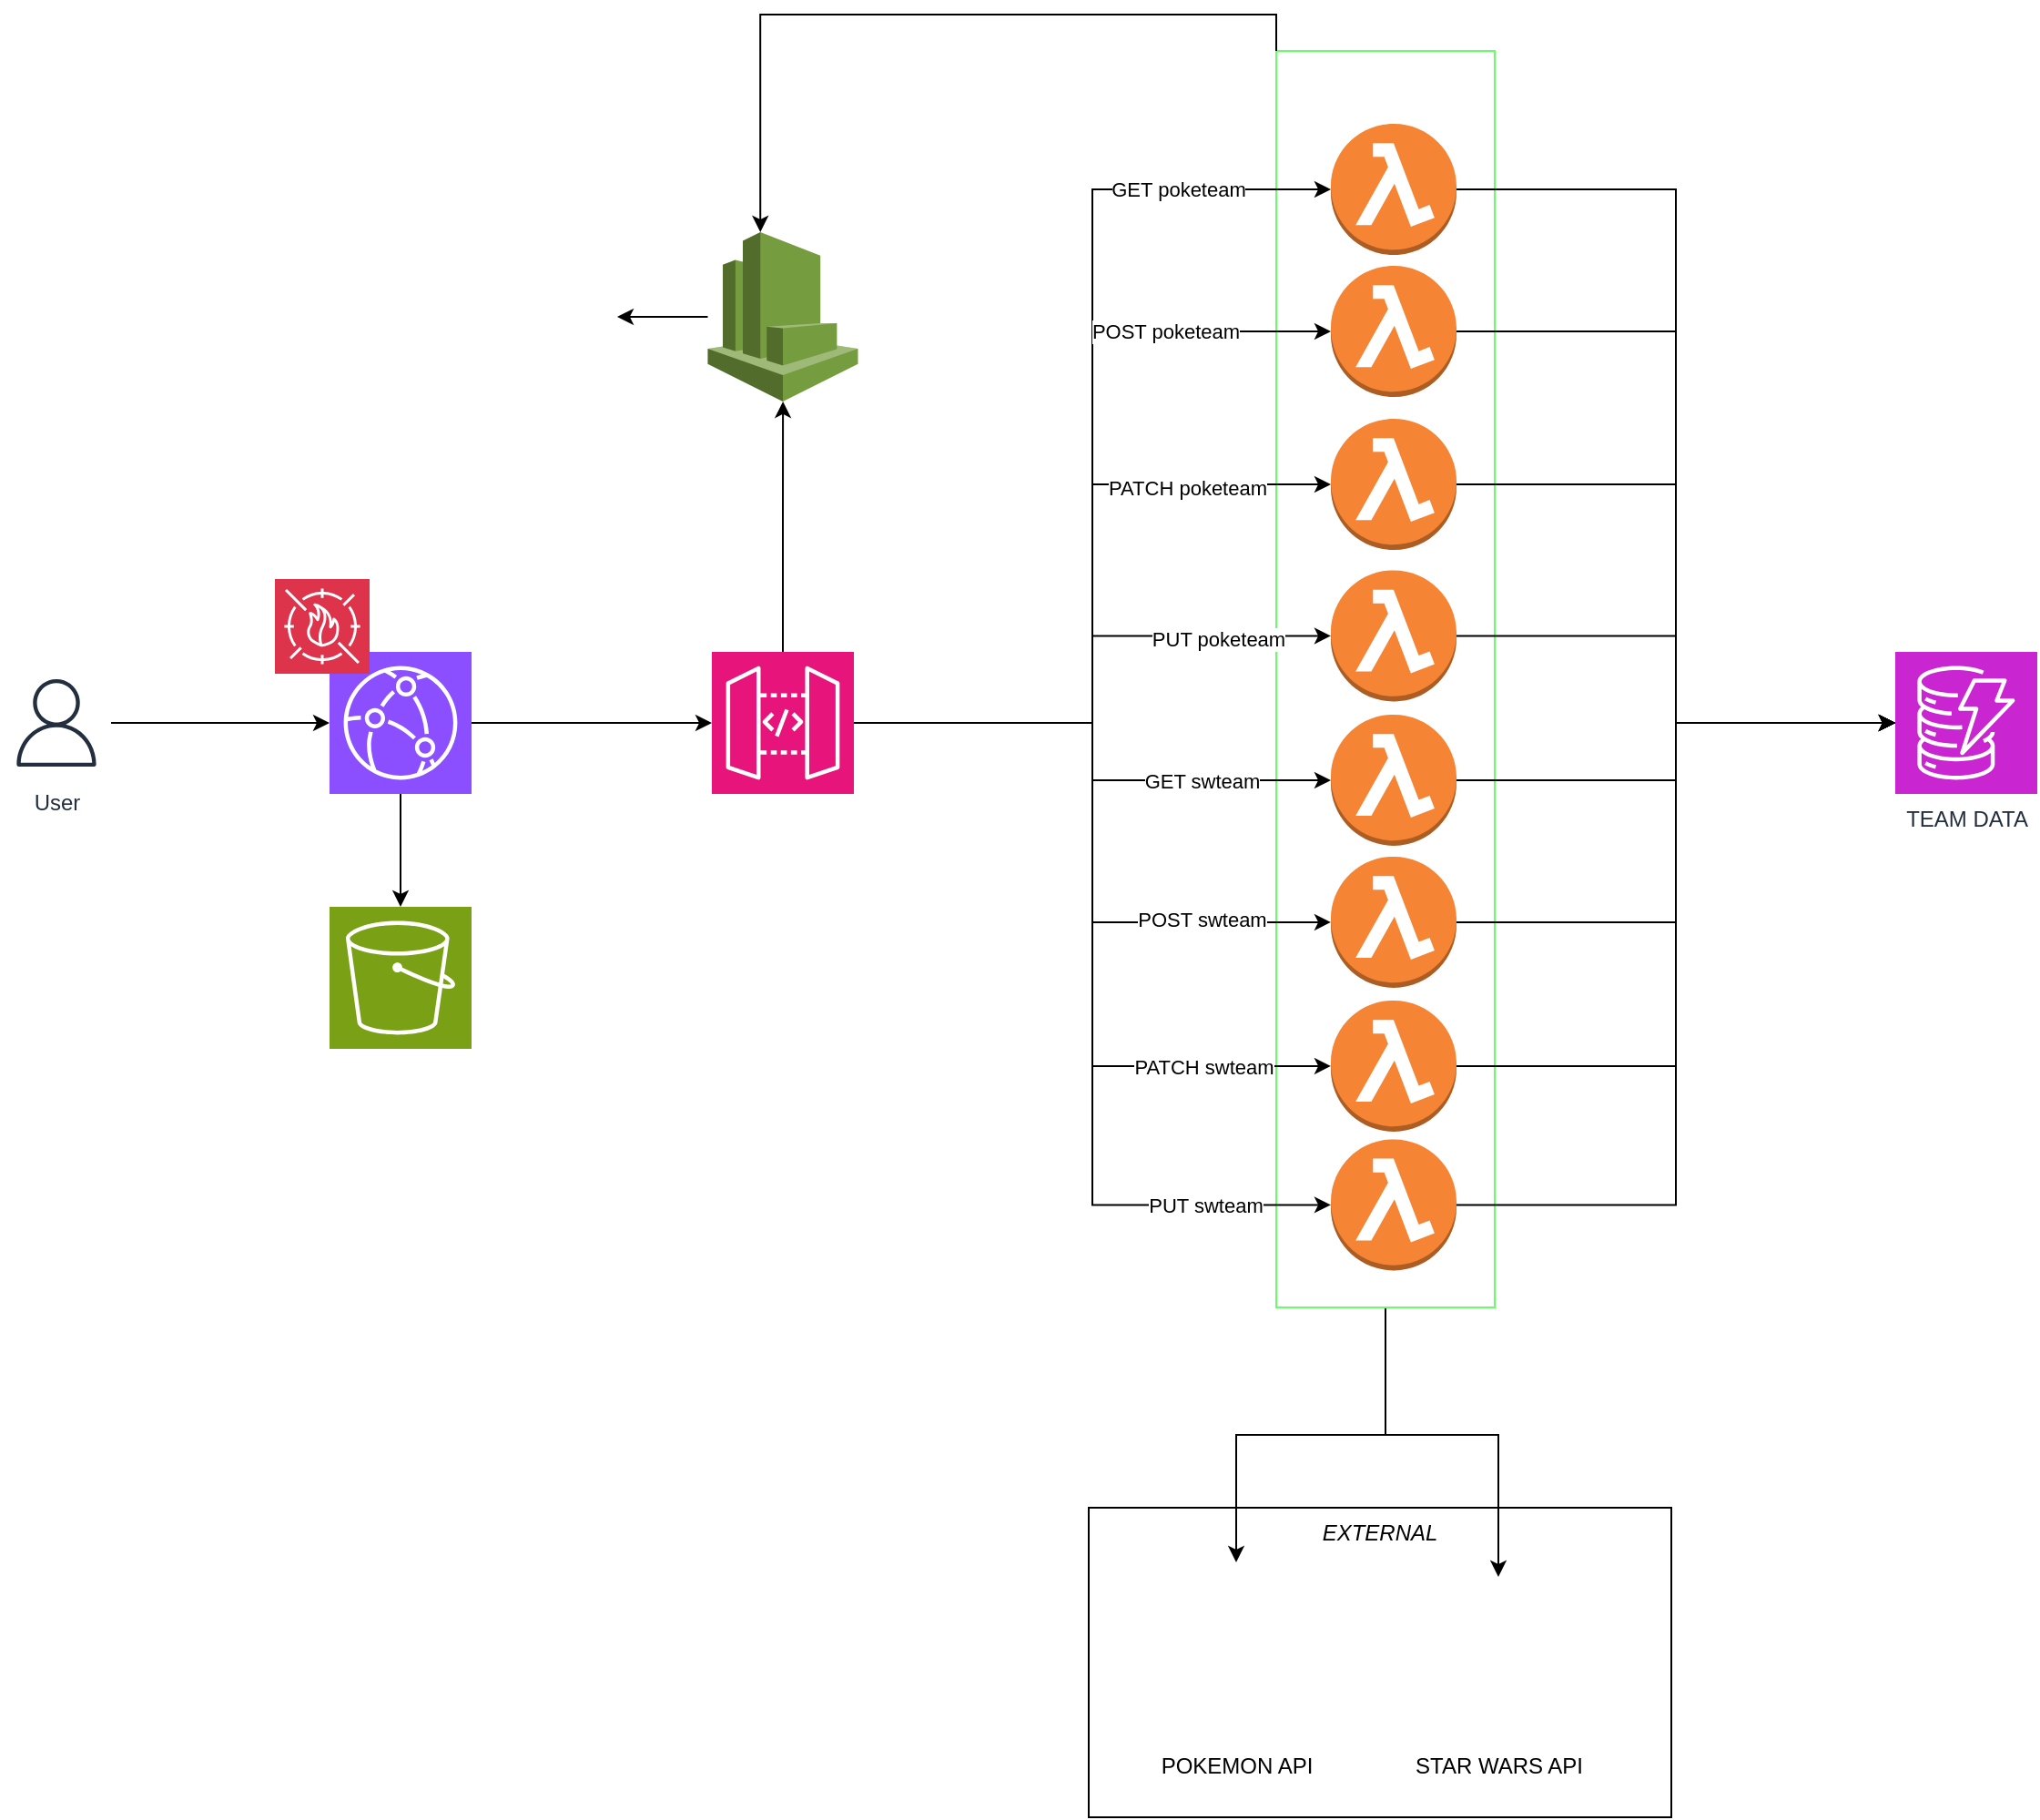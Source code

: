 <mxfile version="24.7.7">
  <diagram name="Page-1" id="RLxrQrW1n9EhQgBCgmO4">
    <mxGraphModel dx="3172" dy="2574" grid="1" gridSize="10" guides="1" tooltips="1" connect="1" arrows="1" fold="1" page="1" pageScale="1" pageWidth="827" pageHeight="1169" math="0" shadow="0">
      <root>
        <mxCell id="0" />
        <mxCell id="1" parent="0" />
        <mxCell id="6jAETQscvPpiBJhyjVWo-12" value="&lt;i&gt;EXTERNAL&lt;/i&gt;" style="rounded=0;whiteSpace=wrap;html=1;fillColor=none;align=center;verticalAlign=top;" vertex="1" parent="1">
          <mxGeometry x="507" y="620" width="320" height="170" as="geometry" />
        </mxCell>
        <mxCell id="6jAETQscvPpiBJhyjVWo-14" style="edgeStyle=orthogonalEdgeStyle;rounded=0;orthogonalLoop=1;jettySize=auto;html=1;exitX=1;exitY=0.5;exitDx=0;exitDy=0;entryX=0.5;entryY=0;entryDx=0;entryDy=0;" edge="1" parent="1" source="KXRoxeVGN757AeJ8SQAW-32" target="KXRoxeVGN757AeJ8SQAW-8">
          <mxGeometry relative="1" as="geometry" />
        </mxCell>
        <mxCell id="6jAETQscvPpiBJhyjVWo-15" style="edgeStyle=orthogonalEdgeStyle;rounded=0;orthogonalLoop=1;jettySize=auto;html=1;entryX=0.5;entryY=0;entryDx=0;entryDy=0;" edge="1" parent="1" source="KXRoxeVGN757AeJ8SQAW-32" target="KXRoxeVGN757AeJ8SQAW-7">
          <mxGeometry relative="1" as="geometry">
            <Array as="points">
              <mxPoint x="670" y="580" />
              <mxPoint x="732" y="580" />
            </Array>
          </mxGeometry>
        </mxCell>
        <mxCell id="KXRoxeVGN757AeJ8SQAW-32" value="" style="rounded=0;whiteSpace=wrap;html=1;direction=south;fillColor=none;strokeColor=#66FF66;" parent="1" vertex="1">
          <mxGeometry x="610" y="-180" width="120" height="690" as="geometry" />
        </mxCell>
        <mxCell id="KXRoxeVGN757AeJ8SQAW-1" value="" style="sketch=0;points=[[0,0,0],[0.25,0,0],[0.5,0,0],[0.75,0,0],[1,0,0],[0,1,0],[0.25,1,0],[0.5,1,0],[0.75,1,0],[1,1,0],[0,0.25,0],[0,0.5,0],[0,0.75,0],[1,0.25,0],[1,0.5,0],[1,0.75,0]];outlineConnect=0;fontColor=#232F3E;fillColor=#8C4FFF;strokeColor=#ffffff;dashed=0;verticalLabelPosition=bottom;verticalAlign=top;align=center;html=1;fontSize=12;fontStyle=0;aspect=fixed;shape=mxgraph.aws4.resourceIcon;resIcon=mxgraph.aws4.cloudfront;" parent="1" vertex="1">
          <mxGeometry x="90" y="150" width="78" height="78" as="geometry" />
        </mxCell>
        <mxCell id="KXRoxeVGN757AeJ8SQAW-23" style="edgeStyle=orthogonalEdgeStyle;rounded=0;orthogonalLoop=1;jettySize=auto;html=1;entryX=0;entryY=0.5;entryDx=0;entryDy=0;entryPerimeter=0;" parent="1" source="KXRoxeVGN757AeJ8SQAW-2" target="KXRoxeVGN757AeJ8SQAW-17" edge="1">
          <mxGeometry relative="1" as="geometry" />
        </mxCell>
        <mxCell id="KXRoxeVGN757AeJ8SQAW-30" value="PATCH poketeam" style="edgeLabel;html=1;align=center;verticalAlign=middle;resizable=0;points=[];" parent="KXRoxeVGN757AeJ8SQAW-23" vertex="1" connectable="0">
          <mxGeometry x="0.597" y="-1" relative="1" as="geometry">
            <mxPoint y="1" as="offset" />
          </mxGeometry>
        </mxCell>
        <mxCell id="KXRoxeVGN757AeJ8SQAW-24" style="edgeStyle=orthogonalEdgeStyle;rounded=0;orthogonalLoop=1;jettySize=auto;html=1;" parent="1" source="KXRoxeVGN757AeJ8SQAW-2" target="KXRoxeVGN757AeJ8SQAW-15" edge="1">
          <mxGeometry relative="1" as="geometry" />
        </mxCell>
        <mxCell id="KXRoxeVGN757AeJ8SQAW-43" value="GET swteam" style="edgeLabel;html=1;align=center;verticalAlign=middle;resizable=0;points=[];" parent="KXRoxeVGN757AeJ8SQAW-24" vertex="1" connectable="0">
          <mxGeometry x="0.516" y="1" relative="1" as="geometry">
            <mxPoint y="1" as="offset" />
          </mxGeometry>
        </mxCell>
        <mxCell id="KXRoxeVGN757AeJ8SQAW-49" style="edgeStyle=orthogonalEdgeStyle;rounded=0;orthogonalLoop=1;jettySize=auto;html=1;" parent="1" source="KXRoxeVGN757AeJ8SQAW-2" target="KXRoxeVGN757AeJ8SQAW-9" edge="1">
          <mxGeometry relative="1" as="geometry" />
        </mxCell>
        <mxCell id="KXRoxeVGN757AeJ8SQAW-2" value="" style="sketch=0;points=[[0,0,0],[0.25,0,0],[0.5,0,0],[0.75,0,0],[1,0,0],[0,1,0],[0.25,1,0],[0.5,1,0],[0.75,1,0],[1,1,0],[0,0.25,0],[0,0.5,0],[0,0.75,0],[1,0.25,0],[1,0.5,0],[1,0.75,0]];outlineConnect=0;fontColor=#232F3E;fillColor=#E7157B;strokeColor=#ffffff;dashed=0;verticalLabelPosition=bottom;verticalAlign=top;align=center;html=1;fontSize=12;fontStyle=0;aspect=fixed;shape=mxgraph.aws4.resourceIcon;resIcon=mxgraph.aws4.api_gateway;" parent="1" vertex="1">
          <mxGeometry x="300" y="150" width="78" height="78" as="geometry" />
        </mxCell>
        <mxCell id="KXRoxeVGN757AeJ8SQAW-3" value="" style="sketch=0;points=[[0,0,0],[0.25,0,0],[0.5,0,0],[0.75,0,0],[1,0,0],[0,1,0],[0.25,1,0],[0.5,1,0],[0.75,1,0],[1,1,0],[0,0.25,0],[0,0.5,0],[0,0.75,0],[1,0.25,0],[1,0.5,0],[1,0.75,0]];outlineConnect=0;fontColor=#232F3E;fillColor=#7AA116;strokeColor=#ffffff;dashed=0;verticalLabelPosition=bottom;verticalAlign=top;align=center;html=1;fontSize=12;fontStyle=0;aspect=fixed;shape=mxgraph.aws4.resourceIcon;resIcon=mxgraph.aws4.s3;" parent="1" vertex="1">
          <mxGeometry x="90" y="290" width="78" height="78" as="geometry" />
        </mxCell>
        <mxCell id="KXRoxeVGN757AeJ8SQAW-4" value="" style="outlineConnect=0;dashed=0;verticalLabelPosition=bottom;verticalAlign=top;align=center;html=1;shape=mxgraph.aws3.lambda_function;fillColor=#F58534;gradientColor=none;" parent="1" vertex="1">
          <mxGeometry x="640" y="-62.0" width="69" height="72" as="geometry" />
        </mxCell>
        <mxCell id="KXRoxeVGN757AeJ8SQAW-6" value="TEAM DATA" style="sketch=0;points=[[0,0,0],[0.25,0,0],[0.5,0,0],[0.75,0,0],[1,0,0],[0,1,0],[0.25,1,0],[0.5,1,0],[0.75,1,0],[1,1,0],[0,0.25,0],[0,0.5,0],[0,0.75,0],[1,0.25,0],[1,0.5,0],[1,0.75,0]];outlineConnect=0;fontColor=#232F3E;fillColor=#C925D1;strokeColor=#ffffff;dashed=0;verticalLabelPosition=bottom;verticalAlign=top;align=center;html=1;fontSize=12;fontStyle=0;aspect=fixed;shape=mxgraph.aws4.resourceIcon;resIcon=mxgraph.aws4.dynamodb;" parent="1" vertex="1">
          <mxGeometry x="950" y="150" width="78" height="78" as="geometry" />
        </mxCell>
        <mxCell id="KXRoxeVGN757AeJ8SQAW-7" value="STAR WARS API" style="shape=image;html=1;verticalAlign=top;verticalLabelPosition=bottom;labelBackgroundColor=#ffffff;imageAspect=0;aspect=fixed;image=https://cdn0.iconfinder.com/data/icons/super-batman/24/3151564_-_droid_r2d2_robot_star_wars-128.png" parent="1" vertex="1">
          <mxGeometry x="687" y="658" width="90" height="90" as="geometry" />
        </mxCell>
        <mxCell id="KXRoxeVGN757AeJ8SQAW-8" value="POKEMON API" style="shape=image;html=1;verticalAlign=top;verticalLabelPosition=bottom;labelBackgroundColor=#ffffff;imageAspect=0;aspect=fixed;image=https://cdn0.iconfinder.com/data/icons/pokemon-go-vol-2/135/_pikachu-128.png" parent="1" vertex="1">
          <mxGeometry x="539" y="650" width="98" height="98" as="geometry" />
        </mxCell>
        <mxCell id="KXRoxeVGN757AeJ8SQAW-48" style="edgeStyle=orthogonalEdgeStyle;rounded=0;orthogonalLoop=1;jettySize=auto;html=1;" parent="1" source="KXRoxeVGN757AeJ8SQAW-9" target="KXRoxeVGN757AeJ8SQAW-47" edge="1">
          <mxGeometry relative="1" as="geometry" />
        </mxCell>
        <mxCell id="KXRoxeVGN757AeJ8SQAW-9" value="" style="outlineConnect=0;dashed=0;verticalLabelPosition=bottom;verticalAlign=top;align=center;html=1;shape=mxgraph.aws3.cloudwatch;fillColor=#759C3E;gradientColor=none;" parent="1" vertex="1">
          <mxGeometry x="297.75" y="-80.54" width="82.5" height="93" as="geometry" />
        </mxCell>
        <mxCell id="KXRoxeVGN757AeJ8SQAW-11" value="" style="sketch=0;points=[[0,0,0],[0.25,0,0],[0.5,0,0],[0.75,0,0],[1,0,0],[0,1,0],[0.25,1,0],[0.5,1,0],[0.75,1,0],[1,1,0],[0,0.25,0],[0,0.5,0],[0,0.75,0],[1,0.25,0],[1,0.5,0],[1,0.75,0]];outlineConnect=0;fontColor=#232F3E;fillColor=#DD344C;strokeColor=#ffffff;dashed=0;verticalLabelPosition=bottom;verticalAlign=top;align=center;html=1;fontSize=12;fontStyle=0;aspect=fixed;shape=mxgraph.aws4.resourceIcon;resIcon=mxgraph.aws4.waf;" parent="1" vertex="1">
          <mxGeometry x="60" y="110" width="52" height="52" as="geometry" />
        </mxCell>
        <mxCell id="KXRoxeVGN757AeJ8SQAW-39" style="edgeStyle=orthogonalEdgeStyle;rounded=0;orthogonalLoop=1;jettySize=auto;html=1;" parent="1" source="KXRoxeVGN757AeJ8SQAW-15" target="KXRoxeVGN757AeJ8SQAW-6" edge="1">
          <mxGeometry relative="1" as="geometry" />
        </mxCell>
        <mxCell id="KXRoxeVGN757AeJ8SQAW-15" value="" style="outlineConnect=0;dashed=0;verticalLabelPosition=bottom;verticalAlign=top;align=center;html=1;shape=mxgraph.aws3.lambda_function;fillColor=#F58534;gradientColor=none;" parent="1" vertex="1">
          <mxGeometry x="640" y="184.46" width="69" height="72" as="geometry" />
        </mxCell>
        <mxCell id="KXRoxeVGN757AeJ8SQAW-16" value="" style="outlineConnect=0;dashed=0;verticalLabelPosition=bottom;verticalAlign=top;align=center;html=1;shape=mxgraph.aws3.lambda_function;fillColor=#F58534;gradientColor=none;" parent="1" vertex="1">
          <mxGeometry x="640" y="-140" width="69" height="72" as="geometry" />
        </mxCell>
        <mxCell id="KXRoxeVGN757AeJ8SQAW-38" style="edgeStyle=orthogonalEdgeStyle;rounded=0;orthogonalLoop=1;jettySize=auto;html=1;entryX=0;entryY=0.5;entryDx=0;entryDy=0;entryPerimeter=0;" parent="1" source="KXRoxeVGN757AeJ8SQAW-17" target="KXRoxeVGN757AeJ8SQAW-6" edge="1">
          <mxGeometry relative="1" as="geometry" />
        </mxCell>
        <mxCell id="KXRoxeVGN757AeJ8SQAW-17" value="" style="outlineConnect=0;dashed=0;verticalLabelPosition=bottom;verticalAlign=top;align=center;html=1;shape=mxgraph.aws3.lambda_function;fillColor=#F58534;gradientColor=none;" parent="1" vertex="1">
          <mxGeometry x="640" y="22" width="69" height="72" as="geometry" />
        </mxCell>
        <mxCell id="KXRoxeVGN757AeJ8SQAW-18" value="" style="outlineConnect=0;dashed=0;verticalLabelPosition=bottom;verticalAlign=top;align=center;html=1;shape=mxgraph.aws3.lambda_function;fillColor=#F58534;gradientColor=none;" parent="1" vertex="1">
          <mxGeometry x="640" y="262.46" width="69" height="72" as="geometry" />
        </mxCell>
        <mxCell id="KXRoxeVGN757AeJ8SQAW-19" value="" style="outlineConnect=0;dashed=0;verticalLabelPosition=bottom;verticalAlign=top;align=center;html=1;shape=mxgraph.aws3.lambda_function;fillColor=#F58534;gradientColor=none;" parent="1" vertex="1">
          <mxGeometry x="640" y="341.46" width="69" height="72" as="geometry" />
        </mxCell>
        <mxCell id="KXRoxeVGN757AeJ8SQAW-21" style="edgeStyle=orthogonalEdgeStyle;rounded=0;orthogonalLoop=1;jettySize=auto;html=1;exitX=1;exitY=0.5;exitDx=0;exitDy=0;exitPerimeter=0;entryX=0;entryY=0.5;entryDx=0;entryDy=0;entryPerimeter=0;" parent="1" source="KXRoxeVGN757AeJ8SQAW-2" target="KXRoxeVGN757AeJ8SQAW-16" edge="1">
          <mxGeometry relative="1" as="geometry" />
        </mxCell>
        <mxCell id="KXRoxeVGN757AeJ8SQAW-27" value="GET poketeam" style="edgeLabel;html=1;align=center;verticalAlign=middle;resizable=0;points=[];" parent="KXRoxeVGN757AeJ8SQAW-21" vertex="1" connectable="0">
          <mxGeometry x="0.692" relative="1" as="geometry">
            <mxPoint x="1" as="offset" />
          </mxGeometry>
        </mxCell>
        <mxCell id="KXRoxeVGN757AeJ8SQAW-22" style="edgeStyle=orthogonalEdgeStyle;rounded=0;orthogonalLoop=1;jettySize=auto;html=1;entryX=0;entryY=0.5;entryDx=0;entryDy=0;entryPerimeter=0;" parent="1" source="KXRoxeVGN757AeJ8SQAW-2" target="KXRoxeVGN757AeJ8SQAW-4" edge="1">
          <mxGeometry relative="1" as="geometry" />
        </mxCell>
        <mxCell id="KXRoxeVGN757AeJ8SQAW-28" value="POST poketeam" style="edgeLabel;html=1;align=center;verticalAlign=middle;resizable=0;points=[];" parent="KXRoxeVGN757AeJ8SQAW-22" vertex="1" connectable="0">
          <mxGeometry x="0.617" y="-4" relative="1" as="geometry">
            <mxPoint y="-4" as="offset" />
          </mxGeometry>
        </mxCell>
        <mxCell id="KXRoxeVGN757AeJ8SQAW-25" style="edgeStyle=orthogonalEdgeStyle;rounded=0;orthogonalLoop=1;jettySize=auto;html=1;entryX=0;entryY=0.5;entryDx=0;entryDy=0;entryPerimeter=0;" parent="1" source="KXRoxeVGN757AeJ8SQAW-2" target="KXRoxeVGN757AeJ8SQAW-18" edge="1">
          <mxGeometry relative="1" as="geometry" />
        </mxCell>
        <mxCell id="KXRoxeVGN757AeJ8SQAW-44" value="POST swteam" style="edgeLabel;html=1;align=center;verticalAlign=middle;resizable=0;points=[];" parent="KXRoxeVGN757AeJ8SQAW-25" vertex="1" connectable="0">
          <mxGeometry x="0.618" y="2" relative="1" as="geometry">
            <mxPoint as="offset" />
          </mxGeometry>
        </mxCell>
        <mxCell id="KXRoxeVGN757AeJ8SQAW-26" style="edgeStyle=orthogonalEdgeStyle;rounded=0;orthogonalLoop=1;jettySize=auto;html=1;entryX=0;entryY=0.5;entryDx=0;entryDy=0;entryPerimeter=0;" parent="1" source="KXRoxeVGN757AeJ8SQAW-2" target="KXRoxeVGN757AeJ8SQAW-19" edge="1">
          <mxGeometry relative="1" as="geometry" />
        </mxCell>
        <mxCell id="KXRoxeVGN757AeJ8SQAW-45" value="PATCH swteam" style="edgeLabel;html=1;align=center;verticalAlign=middle;resizable=0;points=[];" parent="KXRoxeVGN757AeJ8SQAW-26" vertex="1" connectable="0">
          <mxGeometry x="0.614" y="-1" relative="1" as="geometry">
            <mxPoint x="17" y="-1" as="offset" />
          </mxGeometry>
        </mxCell>
        <mxCell id="KXRoxeVGN757AeJ8SQAW-31" style="edgeStyle=orthogonalEdgeStyle;rounded=0;orthogonalLoop=1;jettySize=auto;html=1;exitX=1;exitY=0.5;exitDx=0;exitDy=0;exitPerimeter=0;entryX=0;entryY=0.5;entryDx=0;entryDy=0;entryPerimeter=0;" parent="1" source="KXRoxeVGN757AeJ8SQAW-16" target="KXRoxeVGN757AeJ8SQAW-6" edge="1">
          <mxGeometry relative="1" as="geometry" />
        </mxCell>
        <mxCell id="KXRoxeVGN757AeJ8SQAW-37" style="edgeStyle=orthogonalEdgeStyle;rounded=0;orthogonalLoop=1;jettySize=auto;html=1;entryX=0;entryY=0.5;entryDx=0;entryDy=0;entryPerimeter=0;" parent="1" source="KXRoxeVGN757AeJ8SQAW-4" target="KXRoxeVGN757AeJ8SQAW-6" edge="1">
          <mxGeometry relative="1" as="geometry" />
        </mxCell>
        <mxCell id="KXRoxeVGN757AeJ8SQAW-40" style="edgeStyle=orthogonalEdgeStyle;rounded=0;orthogonalLoop=1;jettySize=auto;html=1;entryX=0;entryY=0.5;entryDx=0;entryDy=0;entryPerimeter=0;" parent="1" source="KXRoxeVGN757AeJ8SQAW-18" target="KXRoxeVGN757AeJ8SQAW-6" edge="1">
          <mxGeometry relative="1" as="geometry" />
        </mxCell>
        <mxCell id="KXRoxeVGN757AeJ8SQAW-42" style="edgeStyle=orthogonalEdgeStyle;rounded=0;orthogonalLoop=1;jettySize=auto;html=1;entryX=0;entryY=0.5;entryDx=0;entryDy=0;entryPerimeter=0;" parent="1" source="KXRoxeVGN757AeJ8SQAW-19" target="KXRoxeVGN757AeJ8SQAW-6" edge="1">
          <mxGeometry relative="1" as="geometry" />
        </mxCell>
        <mxCell id="KXRoxeVGN757AeJ8SQAW-47" value="" style="shape=image;html=1;verticalAlign=top;verticalLabelPosition=bottom;labelBackgroundColor=#ffffff;imageAspect=0;aspect=fixed;image=https://cdn0.iconfinder.com/data/icons/logos-microsoft-office-365/128/Microsoft_Office-10-128.png" parent="1" vertex="1">
          <mxGeometry x="160" y="-78.04" width="88" height="88" as="geometry" />
        </mxCell>
        <mxCell id="KXRoxeVGN757AeJ8SQAW-51" style="edgeStyle=orthogonalEdgeStyle;rounded=0;orthogonalLoop=1;jettySize=auto;html=1;exitX=0;exitY=1;exitDx=0;exitDy=0;entryX=0.35;entryY=0;entryDx=0;entryDy=0;entryPerimeter=0;" parent="1" source="KXRoxeVGN757AeJ8SQAW-32" target="KXRoxeVGN757AeJ8SQAW-9" edge="1">
          <mxGeometry relative="1" as="geometry" />
        </mxCell>
        <mxCell id="KXRoxeVGN757AeJ8SQAW-52" style="edgeStyle=orthogonalEdgeStyle;rounded=0;orthogonalLoop=1;jettySize=auto;html=1;entryX=0;entryY=0.5;entryDx=0;entryDy=0;entryPerimeter=0;" parent="1" source="KXRoxeVGN757AeJ8SQAW-1" target="KXRoxeVGN757AeJ8SQAW-2" edge="1">
          <mxGeometry relative="1" as="geometry" />
        </mxCell>
        <mxCell id="KXRoxeVGN757AeJ8SQAW-53" style="edgeStyle=orthogonalEdgeStyle;rounded=0;orthogonalLoop=1;jettySize=auto;html=1;entryX=0.5;entryY=0;entryDx=0;entryDy=0;entryPerimeter=0;" parent="1" source="KXRoxeVGN757AeJ8SQAW-1" target="KXRoxeVGN757AeJ8SQAW-3" edge="1">
          <mxGeometry relative="1" as="geometry" />
        </mxCell>
        <mxCell id="KXRoxeVGN757AeJ8SQAW-54" value="User" style="sketch=0;outlineConnect=0;fontColor=#232F3E;gradientColor=none;strokeColor=#232F3E;fillColor=#ffffff;dashed=0;verticalLabelPosition=bottom;verticalAlign=top;align=center;html=1;fontSize=12;fontStyle=0;aspect=fixed;shape=mxgraph.aws4.resourceIcon;resIcon=mxgraph.aws4.user;" parent="1" vertex="1">
          <mxGeometry x="-90" y="159" width="60" height="60" as="geometry" />
        </mxCell>
        <mxCell id="KXRoxeVGN757AeJ8SQAW-55" style="edgeStyle=orthogonalEdgeStyle;rounded=0;orthogonalLoop=1;jettySize=auto;html=1;entryX=0;entryY=0.5;entryDx=0;entryDy=0;entryPerimeter=0;" parent="1" source="KXRoxeVGN757AeJ8SQAW-54" target="KXRoxeVGN757AeJ8SQAW-1" edge="1">
          <mxGeometry relative="1" as="geometry" />
        </mxCell>
        <mxCell id="6jAETQscvPpiBJhyjVWo-1" value="" style="outlineConnect=0;dashed=0;verticalLabelPosition=bottom;verticalAlign=top;align=center;html=1;shape=mxgraph.aws3.lambda_function;fillColor=#F58534;gradientColor=none;" vertex="1" parent="1">
          <mxGeometry x="640" y="417.69" width="69" height="72" as="geometry" />
        </mxCell>
        <mxCell id="6jAETQscvPpiBJhyjVWo-2" style="edgeStyle=orthogonalEdgeStyle;rounded=0;orthogonalLoop=1;jettySize=auto;html=1;entryX=0;entryY=0.5;entryDx=0;entryDy=0;entryPerimeter=0;exitX=1;exitY=0.5;exitDx=0;exitDy=0;exitPerimeter=0;" edge="1" parent="1" target="6jAETQscvPpiBJhyjVWo-1" source="KXRoxeVGN757AeJ8SQAW-2">
          <mxGeometry relative="1" as="geometry">
            <mxPoint x="378" y="265.23" as="sourcePoint" />
          </mxGeometry>
        </mxCell>
        <mxCell id="6jAETQscvPpiBJhyjVWo-3" value="PUT swteam" style="edgeLabel;html=1;align=center;verticalAlign=middle;resizable=0;points=[];" vertex="1" connectable="0" parent="6jAETQscvPpiBJhyjVWo-2">
          <mxGeometry x="0.614" y="-1" relative="1" as="geometry">
            <mxPoint x="32" y="-1" as="offset" />
          </mxGeometry>
        </mxCell>
        <mxCell id="6jAETQscvPpiBJhyjVWo-5" style="edgeStyle=orthogonalEdgeStyle;rounded=0;orthogonalLoop=1;jettySize=auto;html=1;entryX=0;entryY=0.5;entryDx=0;entryDy=0;entryPerimeter=0;" edge="1" parent="1" source="6jAETQscvPpiBJhyjVWo-1" target="KXRoxeVGN757AeJ8SQAW-6">
          <mxGeometry relative="1" as="geometry" />
        </mxCell>
        <mxCell id="6jAETQscvPpiBJhyjVWo-8" style="edgeStyle=orthogonalEdgeStyle;rounded=0;orthogonalLoop=1;jettySize=auto;html=1;entryX=0;entryY=0.5;entryDx=0;entryDy=0;entryPerimeter=0;exitX=1;exitY=0.5;exitDx=0;exitDy=0;exitPerimeter=0;" edge="1" parent="1" target="6jAETQscvPpiBJhyjVWo-10" source="KXRoxeVGN757AeJ8SQAW-2">
          <mxGeometry relative="1" as="geometry">
            <mxPoint x="378" y="272.21" as="sourcePoint" />
          </mxGeometry>
        </mxCell>
        <mxCell id="6jAETQscvPpiBJhyjVWo-9" value="PUT poketeam" style="edgeLabel;html=1;align=center;verticalAlign=middle;resizable=0;points=[];" vertex="1" connectable="0" parent="6jAETQscvPpiBJhyjVWo-8">
          <mxGeometry x="0.597" y="-1" relative="1" as="geometry">
            <mxPoint y="1" as="offset" />
          </mxGeometry>
        </mxCell>
        <mxCell id="6jAETQscvPpiBJhyjVWo-10" value="" style="outlineConnect=0;dashed=0;verticalLabelPosition=bottom;verticalAlign=top;align=center;html=1;shape=mxgraph.aws3.lambda_function;fillColor=#F58534;gradientColor=none;" vertex="1" parent="1">
          <mxGeometry x="640" y="105.21" width="69" height="72" as="geometry" />
        </mxCell>
        <mxCell id="6jAETQscvPpiBJhyjVWo-11" style="edgeStyle=orthogonalEdgeStyle;rounded=0;orthogonalLoop=1;jettySize=auto;html=1;exitX=1;exitY=0.5;exitDx=0;exitDy=0;exitPerimeter=0;entryX=0;entryY=0.5;entryDx=0;entryDy=0;entryPerimeter=0;" edge="1" parent="1" source="6jAETQscvPpiBJhyjVWo-10" target="KXRoxeVGN757AeJ8SQAW-6">
          <mxGeometry relative="1" as="geometry" />
        </mxCell>
      </root>
    </mxGraphModel>
  </diagram>
</mxfile>
